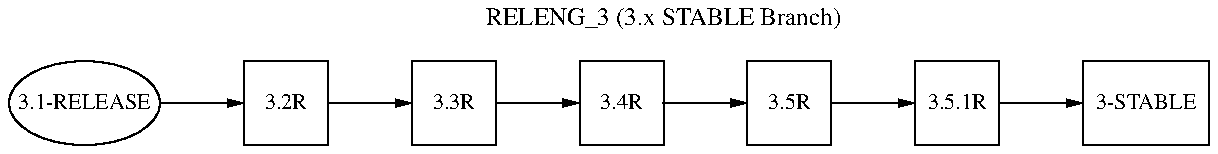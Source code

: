 .\" -*- nroff -*-
.\" $FreeBSD: doc/share/images/articles/releng/branches-releng3.pic,v 1.2 2007/05/19 20:23:57 therek Exp $

.PS 6

RELENG_3_1_0_RELEASE:
	ellipse width .9 "\s-23.1-RELEASE\s+2"
        move right 3
        move up .5
        "\s-1RELENG_3 (3.x STABLE Branch)\s+1"

	line -> right from RELENG_3_1_0_RELEASE.e
RELENG_3_2_0_RELEASE:
	box width .5 "\s-23.2R\s+2"

	line -> right from RELENG_3_2_0_RELEASE.e
RELENG_3_3_0_RELEASE:
	box width .5 "\s-23.3R\s+2"

	line -> right from RELENG_3_3_0_RELEASE.e
RELENG_3_4_0_RELEASE:
	box width .5 "\s-23.4R\s+2"

	line -> right from RELENG_3_4_0_RELEASE.e
RELENG_3_5_0_RELEASE:
	box width .5 "\s-23.5R\s+2"

	line -> right from RELENG_3_5_0_RELEASE.e
RELENG_3_5_1_RELEASE:
	box width .5 "\s-23.5.1R\s+2"

	line -> right from RELENG_3_5_1_RELEASE.e
RELENG_3:
	box "\s-23-STABLE\s+2"

.PE
